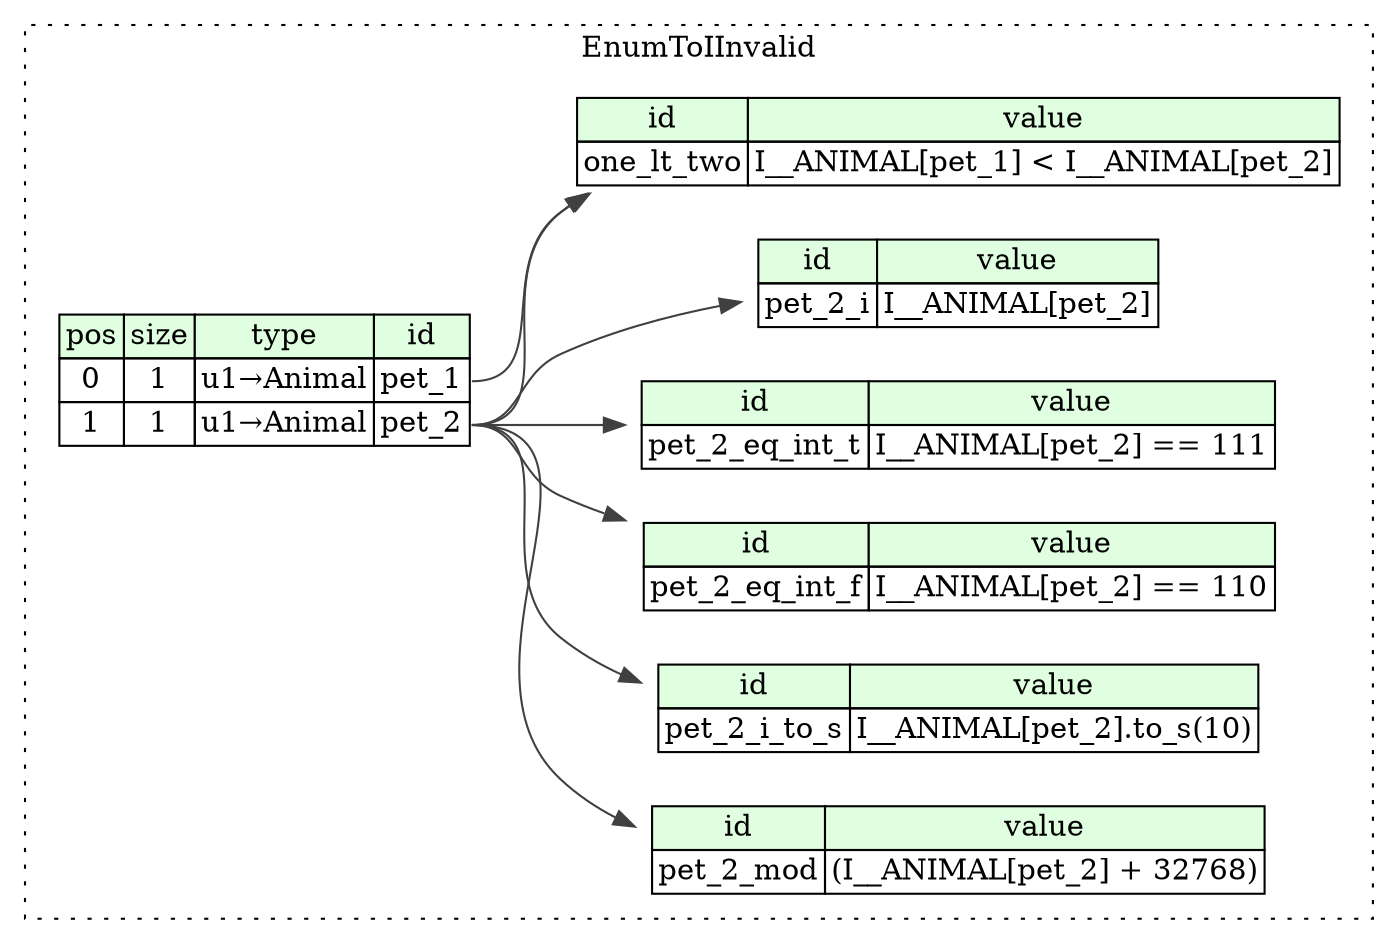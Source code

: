 digraph {
	rankdir=LR;
	node [shape=plaintext];
	subgraph cluster__enum_to_i_invalid {
		label="EnumToIInvalid";
		graph[style=dotted];

		enum_to_i_invalid__seq [label=<<TABLE BORDER="0" CELLBORDER="1" CELLSPACING="0">
			<TR><TD BGCOLOR="#E0FFE0">pos</TD><TD BGCOLOR="#E0FFE0">size</TD><TD BGCOLOR="#E0FFE0">type</TD><TD BGCOLOR="#E0FFE0">id</TD></TR>
			<TR><TD PORT="pet_1_pos">0</TD><TD PORT="pet_1_size">1</TD><TD>u1→Animal</TD><TD PORT="pet_1_type">pet_1</TD></TR>
			<TR><TD PORT="pet_2_pos">1</TD><TD PORT="pet_2_size">1</TD><TD>u1→Animal</TD><TD PORT="pet_2_type">pet_2</TD></TR>
		</TABLE>>];
		enum_to_i_invalid__inst__pet_2_eq_int_f [label=<<TABLE BORDER="0" CELLBORDER="1" CELLSPACING="0">
			<TR><TD BGCOLOR="#E0FFE0">id</TD><TD BGCOLOR="#E0FFE0">value</TD></TR>
			<TR><TD>pet_2_eq_int_f</TD><TD>I__ANIMAL[pet_2] == 110</TD></TR>
		</TABLE>>];
		enum_to_i_invalid__inst__pet_2_mod [label=<<TABLE BORDER="0" CELLBORDER="1" CELLSPACING="0">
			<TR><TD BGCOLOR="#E0FFE0">id</TD><TD BGCOLOR="#E0FFE0">value</TD></TR>
			<TR><TD>pet_2_mod</TD><TD>(I__ANIMAL[pet_2] + 32768)</TD></TR>
		</TABLE>>];
		enum_to_i_invalid__inst__pet_2_i_to_s [label=<<TABLE BORDER="0" CELLBORDER="1" CELLSPACING="0">
			<TR><TD BGCOLOR="#E0FFE0">id</TD><TD BGCOLOR="#E0FFE0">value</TD></TR>
			<TR><TD>pet_2_i_to_s</TD><TD>I__ANIMAL[pet_2].to_s(10)</TD></TR>
		</TABLE>>];
		enum_to_i_invalid__inst__one_lt_two [label=<<TABLE BORDER="0" CELLBORDER="1" CELLSPACING="0">
			<TR><TD BGCOLOR="#E0FFE0">id</TD><TD BGCOLOR="#E0FFE0">value</TD></TR>
			<TR><TD>one_lt_two</TD><TD>I__ANIMAL[pet_1] &lt; I__ANIMAL[pet_2]</TD></TR>
		</TABLE>>];
		enum_to_i_invalid__inst__pet_2_eq_int_t [label=<<TABLE BORDER="0" CELLBORDER="1" CELLSPACING="0">
			<TR><TD BGCOLOR="#E0FFE0">id</TD><TD BGCOLOR="#E0FFE0">value</TD></TR>
			<TR><TD>pet_2_eq_int_t</TD><TD>I__ANIMAL[pet_2] == 111</TD></TR>
		</TABLE>>];
		enum_to_i_invalid__inst__pet_2_i [label=<<TABLE BORDER="0" CELLBORDER="1" CELLSPACING="0">
			<TR><TD BGCOLOR="#E0FFE0">id</TD><TD BGCOLOR="#E0FFE0">value</TD></TR>
			<TR><TD>pet_2_i</TD><TD>I__ANIMAL[pet_2]</TD></TR>
		</TABLE>>];
	}
	enum_to_i_invalid__seq:pet_2_type -> enum_to_i_invalid__inst__pet_2_eq_int_f [color="#404040"];
	enum_to_i_invalid__seq:pet_2_type -> enum_to_i_invalid__inst__pet_2_mod [color="#404040"];
	enum_to_i_invalid__seq:pet_2_type -> enum_to_i_invalid__inst__pet_2_i_to_s [color="#404040"];
	enum_to_i_invalid__seq:pet_1_type -> enum_to_i_invalid__inst__one_lt_two [color="#404040"];
	enum_to_i_invalid__seq:pet_2_type -> enum_to_i_invalid__inst__one_lt_two [color="#404040"];
	enum_to_i_invalid__seq:pet_2_type -> enum_to_i_invalid__inst__pet_2_eq_int_t [color="#404040"];
	enum_to_i_invalid__seq:pet_2_type -> enum_to_i_invalid__inst__pet_2_i [color="#404040"];
}

